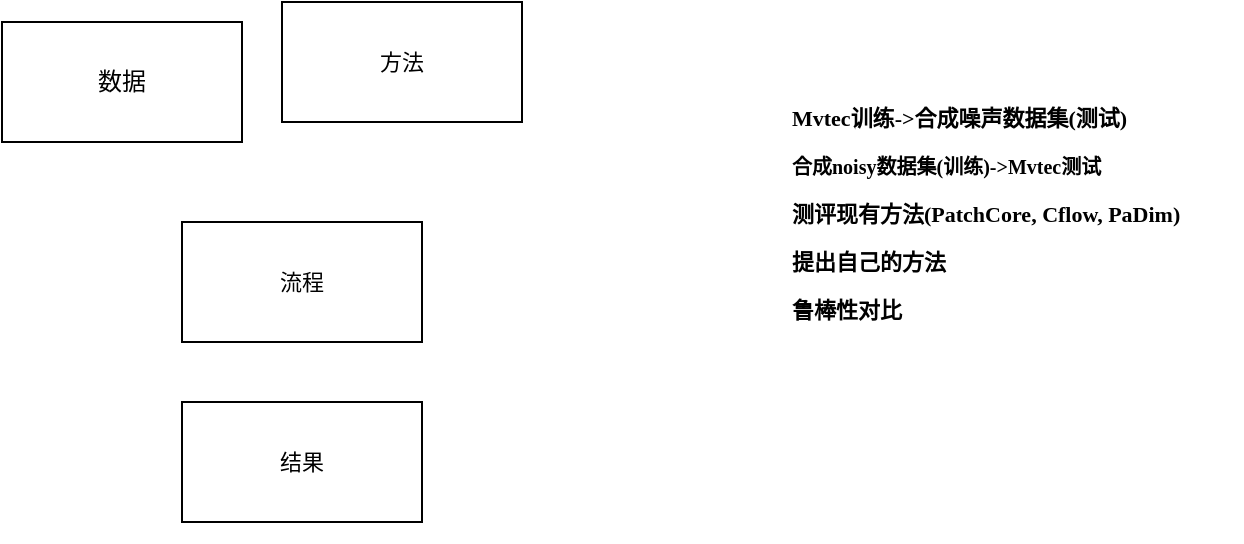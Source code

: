 <mxfile version="16.6.6" type="github">
  <diagram id="wm1Fg1TAVCGBOyi2cKrR" name="第 1 页">
    <mxGraphModel dx="680" dy="412" grid="1" gridSize="10" guides="1" tooltips="1" connect="1" arrows="1" fold="1" page="1" pageScale="1" pageWidth="850" pageHeight="1100" math="0" shadow="0">
      <root>
        <mxCell id="0" />
        <mxCell id="1" parent="0" />
        <mxCell id="hAE4P7PYkWgDSxKPw7YR-1" value="数据" style="rounded=0;whiteSpace=wrap;html=1;direction=west;" vertex="1" parent="1">
          <mxGeometry x="70" y="60" width="120" height="60" as="geometry" />
        </mxCell>
        <mxCell id="hAE4P7PYkWgDSxKPw7YR-4" value="&lt;h1&gt;&lt;p style=&quot;margin-top: 0pt ; margin-bottom: 0pt ; direction: ltr ; unicode-bidi: embed ; vertical-align: baseline&quot;&gt;&lt;font style=&quot;font-size: 11px&quot;&gt;&lt;span style=&quot;font-family: &amp;#34;times new roman&amp;#34;&quot;&gt;Mvtec&lt;/span&gt;&lt;span&gt;训练&lt;/span&gt;&lt;span style=&quot;font-family: &amp;#34;times new roman&amp;#34;&quot;&gt;-&amp;gt;&lt;/span&gt;&lt;span&gt;合成噪声数据集&lt;/span&gt;&lt;span style=&quot;font-family: &amp;#34;times new roman&amp;#34;&quot;&gt;(&lt;/span&gt;&lt;span&gt;测试&lt;/span&gt;&lt;span style=&quot;font-family: &amp;#34;times new roman&amp;#34;&quot;&gt;)&lt;/span&gt;&lt;/font&gt;&lt;/p&gt;&lt;p style=&quot;margin-top: 0pt ; margin-bottom: 0pt ; direction: ltr ; unicode-bidi: embed ; vertical-align: baseline&quot;&gt;&lt;font style=&quot;font-size: 10px&quot;&gt;合成&lt;span style=&quot;font-family: &amp;#34;times new roman&amp;#34;&quot;&gt;noisy&lt;/span&gt;数据集&lt;span style=&quot;font-family: &amp;#34;times new roman&amp;#34;&quot;&gt;(&lt;/span&gt;训练&lt;span style=&quot;font-family: &amp;#34;times new roman&amp;#34;&quot;&gt;)-&amp;gt;&lt;/span&gt;&lt;span style=&quot;font-family: &amp;#34;times new roman&amp;#34;&quot;&gt;Mvtec&lt;/span&gt;测试&lt;/font&gt;&lt;/p&gt;&lt;p style=&quot;margin-top: 0pt ; margin-bottom: 0pt ; direction: ltr ; unicode-bidi: embed ; vertical-align: baseline&quot;&gt;&lt;font style=&quot;font-size: 11px&quot;&gt;&lt;span&gt;测评现有方法&lt;/span&gt;&lt;span style=&quot;font-family: &amp;#34;times new roman&amp;#34;&quot;&gt;(&lt;/span&gt;&lt;span style=&quot;font-family: &amp;#34;times new roman&amp;#34;&quot;&gt;PatchCore&lt;/span&gt;&lt;span style=&quot;font-family: &amp;#34;times new roman&amp;#34;&quot;&gt;, &lt;/span&gt;&lt;span style=&quot;font-family: &amp;#34;times new roman&amp;#34;&quot;&gt;Cflow&lt;/span&gt;&lt;span style=&quot;font-family: &amp;#34;times new roman&amp;#34;&quot;&gt;, &lt;/span&gt;&lt;span style=&quot;font-family: &amp;#34;times new roman&amp;#34;&quot;&gt;PaDim&lt;/span&gt;&lt;span style=&quot;font-family: &amp;#34;times new roman&amp;#34;&quot;&gt;)&lt;/span&gt;&lt;/font&gt;&lt;/p&gt;&lt;p style=&quot;margin-top: 0pt ; margin-bottom: 0pt ; direction: ltr ; unicode-bidi: embed ; vertical-align: baseline&quot;&gt;&lt;span&gt;&lt;font style=&quot;font-size: 11px&quot;&gt;提出自己的方法&lt;/font&gt;&lt;/span&gt;&lt;/p&gt;&lt;p style=&quot;margin-top: 0pt ; margin-bottom: 0pt ; direction: ltr ; unicode-bidi: embed ; vertical-align: baseline&quot;&gt;&lt;span&gt;&lt;font style=&quot;font-size: 11px&quot;&gt;鲁棒性对比&lt;/font&gt;&lt;/span&gt;&lt;/p&gt;&lt;/h1&gt;" style="text;html=1;strokeColor=none;fillColor=none;spacing=5;spacingTop=-20;whiteSpace=wrap;overflow=hidden;rounded=0;fontSize=10;" vertex="1" parent="1">
          <mxGeometry x="460" y="90" width="230" height="230" as="geometry" />
        </mxCell>
        <mxCell id="hAE4P7PYkWgDSxKPw7YR-5" value="方法" style="whiteSpace=wrap;html=1;fontSize=11;" vertex="1" parent="1">
          <mxGeometry x="210" y="50" width="120" height="60" as="geometry" />
        </mxCell>
        <mxCell id="hAE4P7PYkWgDSxKPw7YR-6" value="流程" style="whiteSpace=wrap;html=1;fontSize=11;" vertex="1" parent="1">
          <mxGeometry x="160" y="160" width="120" height="60" as="geometry" />
        </mxCell>
        <mxCell id="hAE4P7PYkWgDSxKPw7YR-7" value="结果" style="whiteSpace=wrap;html=1;fontSize=11;" vertex="1" parent="1">
          <mxGeometry x="160" y="250" width="120" height="60" as="geometry" />
        </mxCell>
      </root>
    </mxGraphModel>
  </diagram>
</mxfile>
